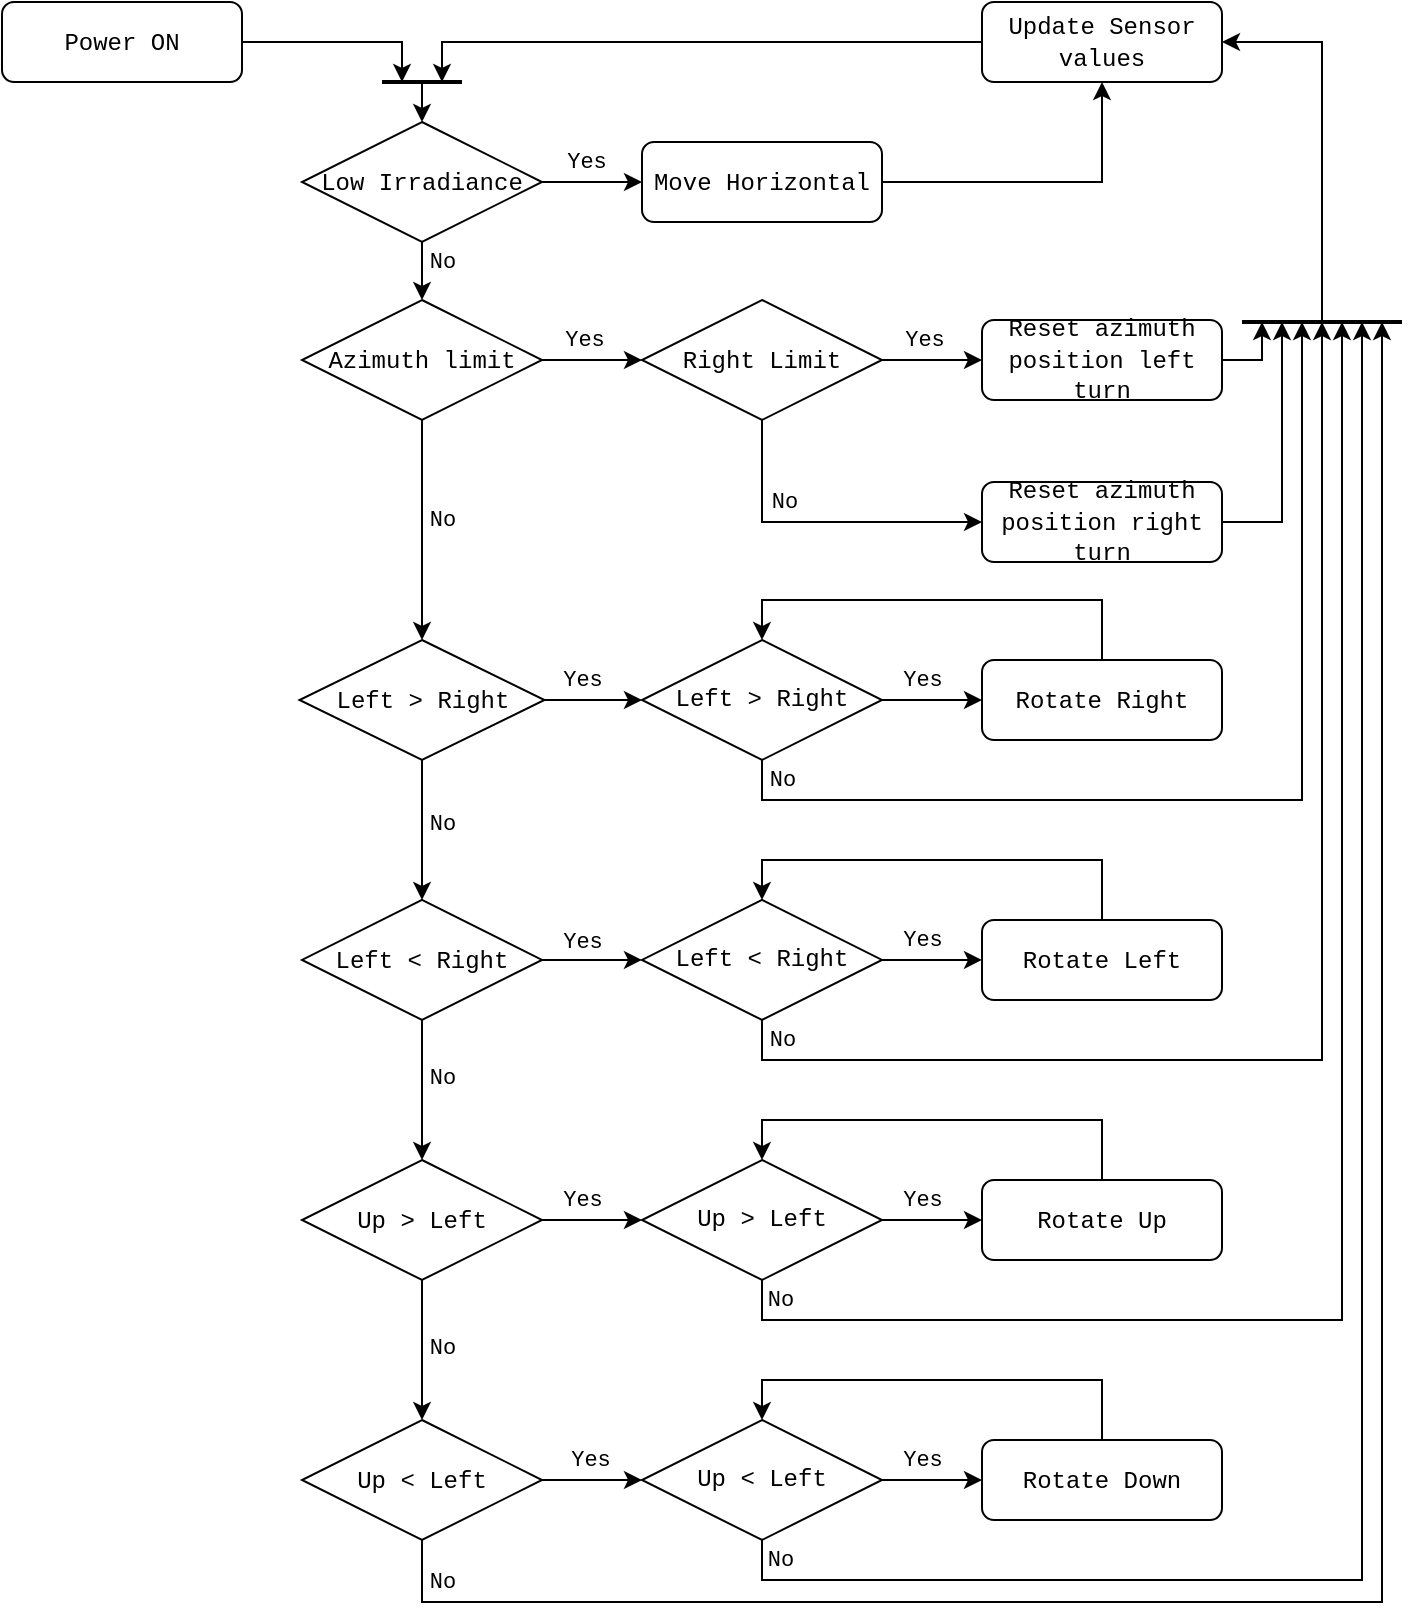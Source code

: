 <mxfile version="24.7.12">
  <diagram id="C5RBs43oDa-KdzZeNtuy" name="Page-1">
    <mxGraphModel dx="1195" dy="622" grid="1" gridSize="10" guides="1" tooltips="1" connect="1" arrows="1" fold="1" page="1" pageScale="1" pageWidth="1169" pageHeight="827" math="0" shadow="0">
      <root>
        <mxCell id="WIyWlLk6GJQsqaUBKTNV-0" />
        <mxCell id="WIyWlLk6GJQsqaUBKTNV-1" parent="WIyWlLk6GJQsqaUBKTNV-0" />
        <mxCell id="ltgAiF2F9rneKgyUhhyH-34" style="edgeStyle=orthogonalEdgeStyle;rounded=0;orthogonalLoop=1;jettySize=auto;html=1;" edge="1" parent="WIyWlLk6GJQsqaUBKTNV-1" source="WIyWlLk6GJQsqaUBKTNV-3">
          <mxGeometry relative="1" as="geometry">
            <mxPoint x="393" y="52" as="targetPoint" />
            <Array as="points">
              <mxPoint x="393" y="32" />
            </Array>
          </mxGeometry>
        </mxCell>
        <mxCell id="WIyWlLk6GJQsqaUBKTNV-3" value="&lt;font face=&quot;Courier New&quot;&gt;Power ON&lt;/font&gt;" style="rounded=1;whiteSpace=wrap;html=1;fontSize=12;glass=0;strokeWidth=1;shadow=0;" parent="WIyWlLk6GJQsqaUBKTNV-1" vertex="1">
          <mxGeometry x="193" y="12" width="120" height="40" as="geometry" />
        </mxCell>
        <mxCell id="ltgAiF2F9rneKgyUhhyH-6" style="edgeStyle=orthogonalEdgeStyle;rounded=0;orthogonalLoop=1;jettySize=auto;html=1;exitX=1;exitY=0.5;exitDx=0;exitDy=0;entryX=0;entryY=0.5;entryDx=0;entryDy=0;" edge="1" parent="WIyWlLk6GJQsqaUBKTNV-1" source="ltgAiF2F9rneKgyUhhyH-1" target="ltgAiF2F9rneKgyUhhyH-5">
          <mxGeometry relative="1" as="geometry" />
        </mxCell>
        <mxCell id="ltgAiF2F9rneKgyUhhyH-8" value="&lt;font face=&quot;Courier New&quot;&gt;Yes&lt;/font&gt;" style="edgeLabel;html=1;align=center;verticalAlign=middle;resizable=0;points=[];" vertex="1" connectable="0" parent="ltgAiF2F9rneKgyUhhyH-6">
          <mxGeometry x="0.079" y="2" relative="1" as="geometry">
            <mxPoint x="-6" y="-8" as="offset" />
          </mxGeometry>
        </mxCell>
        <mxCell id="ltgAiF2F9rneKgyUhhyH-16" style="edgeStyle=orthogonalEdgeStyle;rounded=0;orthogonalLoop=1;jettySize=auto;html=1;exitX=0.5;exitY=1;exitDx=0;exitDy=0;entryX=0.5;entryY=0;entryDx=0;entryDy=0;" edge="1" parent="WIyWlLk6GJQsqaUBKTNV-1" source="ltgAiF2F9rneKgyUhhyH-1" target="ltgAiF2F9rneKgyUhhyH-15">
          <mxGeometry relative="1" as="geometry" />
        </mxCell>
        <mxCell id="ltgAiF2F9rneKgyUhhyH-17" value="&lt;font face=&quot;Courier New&quot;&gt;No&lt;/font&gt;" style="edgeLabel;html=1;align=center;verticalAlign=middle;resizable=0;points=[];" vertex="1" connectable="0" parent="ltgAiF2F9rneKgyUhhyH-16">
          <mxGeometry x="-0.348" relative="1" as="geometry">
            <mxPoint x="10" y="14" as="offset" />
          </mxGeometry>
        </mxCell>
        <mxCell id="ltgAiF2F9rneKgyUhhyH-36" style="edgeStyle=orthogonalEdgeStyle;rounded=0;orthogonalLoop=1;jettySize=auto;html=1;exitX=1;exitY=0.5;exitDx=0;exitDy=0;" edge="1" parent="WIyWlLk6GJQsqaUBKTNV-1" source="ltgAiF2F9rneKgyUhhyH-2">
          <mxGeometry relative="1" as="geometry">
            <mxPoint x="823" y="172" as="targetPoint" />
            <mxPoint x="803" y="192" as="sourcePoint" />
            <Array as="points">
              <mxPoint x="823" y="191" />
            </Array>
          </mxGeometry>
        </mxCell>
        <mxCell id="ltgAiF2F9rneKgyUhhyH-2" value="&lt;font face=&quot;Courier New&quot;&gt;Reset azimuth position left turn&lt;br&gt;&lt;/font&gt;" style="rounded=1;whiteSpace=wrap;html=1;" vertex="1" parent="WIyWlLk6GJQsqaUBKTNV-1">
          <mxGeometry x="683" y="171" width="120" height="40" as="geometry" />
        </mxCell>
        <mxCell id="ltgAiF2F9rneKgyUhhyH-9" style="edgeStyle=orthogonalEdgeStyle;rounded=0;orthogonalLoop=1;jettySize=auto;html=1;exitX=1;exitY=0.5;exitDx=0;exitDy=0;" edge="1" parent="WIyWlLk6GJQsqaUBKTNV-1" source="ltgAiF2F9rneKgyUhhyH-5" target="ltgAiF2F9rneKgyUhhyH-2">
          <mxGeometry relative="1" as="geometry" />
        </mxCell>
        <mxCell id="ltgAiF2F9rneKgyUhhyH-11" value="&lt;font face=&quot;Courier New&quot;&gt;Yes&lt;/font&gt;" style="edgeLabel;html=1;align=center;verticalAlign=middle;resizable=0;points=[];" vertex="1" connectable="0" parent="ltgAiF2F9rneKgyUhhyH-9">
          <mxGeometry x="0.091" relative="1" as="geometry">
            <mxPoint x="-7" y="-10" as="offset" />
          </mxGeometry>
        </mxCell>
        <mxCell id="ltgAiF2F9rneKgyUhhyH-13" style="edgeStyle=orthogonalEdgeStyle;rounded=0;orthogonalLoop=1;jettySize=auto;html=1;exitX=0.5;exitY=1;exitDx=0;exitDy=0;entryX=0;entryY=0.5;entryDx=0;entryDy=0;" edge="1" parent="WIyWlLk6GJQsqaUBKTNV-1" source="ltgAiF2F9rneKgyUhhyH-5" target="ltgAiF2F9rneKgyUhhyH-12">
          <mxGeometry relative="1" as="geometry">
            <Array as="points">
              <mxPoint x="573" y="272" />
            </Array>
          </mxGeometry>
        </mxCell>
        <mxCell id="ltgAiF2F9rneKgyUhhyH-14" value="&lt;font face=&quot;Courier New&quot;&gt;No&lt;/font&gt;" style="edgeLabel;html=1;align=center;verticalAlign=middle;resizable=0;points=[];" vertex="1" connectable="0" parent="ltgAiF2F9rneKgyUhhyH-13">
          <mxGeometry x="-0.015" y="2" relative="1" as="geometry">
            <mxPoint x="-18" y="-8" as="offset" />
          </mxGeometry>
        </mxCell>
        <mxCell id="ltgAiF2F9rneKgyUhhyH-5" value="&lt;font face=&quot;Courier New&quot;&gt;Right Limit&lt;/font&gt;" style="rhombus;whiteSpace=wrap;html=1;" vertex="1" parent="WIyWlLk6GJQsqaUBKTNV-1">
          <mxGeometry x="513" y="161" width="120" height="60" as="geometry" />
        </mxCell>
        <mxCell id="ltgAiF2F9rneKgyUhhyH-38" style="edgeStyle=orthogonalEdgeStyle;rounded=0;orthogonalLoop=1;jettySize=auto;html=1;exitX=1;exitY=0.5;exitDx=0;exitDy=0;" edge="1" parent="WIyWlLk6GJQsqaUBKTNV-1" source="ltgAiF2F9rneKgyUhhyH-12">
          <mxGeometry relative="1" as="geometry">
            <mxPoint x="833" y="172" as="targetPoint" />
            <mxPoint x="803" y="262.0" as="sourcePoint" />
            <Array as="points">
              <mxPoint x="833" y="271" />
              <mxPoint x="833" y="171" />
            </Array>
          </mxGeometry>
        </mxCell>
        <mxCell id="ltgAiF2F9rneKgyUhhyH-12" value="&lt;font face=&quot;Courier New&quot;&gt;Reset azimuth position right turn&lt;br&gt;&lt;/font&gt;" style="rounded=1;whiteSpace=wrap;html=1;" vertex="1" parent="WIyWlLk6GJQsqaUBKTNV-1">
          <mxGeometry x="683" y="252" width="120" height="40" as="geometry" />
        </mxCell>
        <mxCell id="ltgAiF2F9rneKgyUhhyH-21" style="edgeStyle=orthogonalEdgeStyle;rounded=0;orthogonalLoop=1;jettySize=auto;html=1;exitX=0.5;exitY=1;exitDx=0;exitDy=0;entryX=0.5;entryY=0;entryDx=0;entryDy=0;" edge="1" parent="WIyWlLk6GJQsqaUBKTNV-1" source="ltgAiF2F9rneKgyUhhyH-15" target="ltgAiF2F9rneKgyUhhyH-20">
          <mxGeometry relative="1" as="geometry" />
        </mxCell>
        <mxCell id="ltgAiF2F9rneKgyUhhyH-22" value="&lt;font face=&quot;Courier New&quot;&gt;No&lt;/font&gt;" style="edgeLabel;html=1;align=center;verticalAlign=middle;resizable=0;points=[];" vertex="1" connectable="0" parent="ltgAiF2F9rneKgyUhhyH-21">
          <mxGeometry x="0.058" relative="1" as="geometry">
            <mxPoint x="10" y="-5" as="offset" />
          </mxGeometry>
        </mxCell>
        <mxCell id="ltgAiF2F9rneKgyUhhyH-48" style="edgeStyle=orthogonalEdgeStyle;rounded=0;orthogonalLoop=1;jettySize=auto;html=1;entryX=0;entryY=0.5;entryDx=0;entryDy=0;" edge="1" parent="WIyWlLk6GJQsqaUBKTNV-1" source="ltgAiF2F9rneKgyUhhyH-15" target="ltgAiF2F9rneKgyUhhyH-51">
          <mxGeometry relative="1" as="geometry">
            <mxPoint x="513" y="361" as="targetPoint" />
          </mxGeometry>
        </mxCell>
        <mxCell id="ltgAiF2F9rneKgyUhhyH-52" value="&lt;font face=&quot;Courier New&quot;&gt;Yes&lt;/font&gt;" style="edgeLabel;html=1;align=center;verticalAlign=middle;resizable=0;points=[];" vertex="1" connectable="0" parent="ltgAiF2F9rneKgyUhhyH-48">
          <mxGeometry x="-0.237" y="-1" relative="1" as="geometry">
            <mxPoint y="-11" as="offset" />
          </mxGeometry>
        </mxCell>
        <mxCell id="ltgAiF2F9rneKgyUhhyH-15" value="&lt;font face=&quot;Courier New&quot;&gt;Left &amp;gt; Right&lt;/font&gt;" style="rhombus;whiteSpace=wrap;html=1;" vertex="1" parent="WIyWlLk6GJQsqaUBKTNV-1">
          <mxGeometry x="341.75" y="331" width="122.5" height="60" as="geometry" />
        </mxCell>
        <mxCell id="ltgAiF2F9rneKgyUhhyH-25" style="edgeStyle=orthogonalEdgeStyle;rounded=0;orthogonalLoop=1;jettySize=auto;html=1;entryX=0.5;entryY=0;entryDx=0;entryDy=0;" edge="1" parent="WIyWlLk6GJQsqaUBKTNV-1" source="ltgAiF2F9rneKgyUhhyH-20" target="ltgAiF2F9rneKgyUhhyH-23">
          <mxGeometry relative="1" as="geometry" />
        </mxCell>
        <mxCell id="ltgAiF2F9rneKgyUhhyH-27" value="&lt;font face=&quot;Courier New&quot;&gt;No&lt;/font&gt;" style="edgeLabel;html=1;align=center;verticalAlign=middle;resizable=0;points=[];" vertex="1" connectable="0" parent="ltgAiF2F9rneKgyUhhyH-25">
          <mxGeometry x="-0.085" y="-1" relative="1" as="geometry">
            <mxPoint x="11" y="-3" as="offset" />
          </mxGeometry>
        </mxCell>
        <mxCell id="ltgAiF2F9rneKgyUhhyH-62" style="edgeStyle=orthogonalEdgeStyle;rounded=0;orthogonalLoop=1;jettySize=auto;html=1;entryX=0;entryY=0.5;entryDx=0;entryDy=0;" edge="1" parent="WIyWlLk6GJQsqaUBKTNV-1" source="ltgAiF2F9rneKgyUhhyH-20" target="ltgAiF2F9rneKgyUhhyH-61">
          <mxGeometry relative="1" as="geometry" />
        </mxCell>
        <mxCell id="ltgAiF2F9rneKgyUhhyH-63" value="&lt;font face=&quot;Courier New&quot;&gt;Yes&lt;/font&gt;" style="edgeLabel;html=1;align=center;verticalAlign=middle;resizable=0;points=[];" vertex="1" connectable="0" parent="ltgAiF2F9rneKgyUhhyH-62">
          <mxGeometry x="0.046" y="2" relative="1" as="geometry">
            <mxPoint x="-6" y="-7" as="offset" />
          </mxGeometry>
        </mxCell>
        <mxCell id="ltgAiF2F9rneKgyUhhyH-20" value="&lt;font face=&quot;Courier New&quot;&gt;Left &amp;lt; Right&lt;/font&gt;" style="rhombus;whiteSpace=wrap;html=1;" vertex="1" parent="WIyWlLk6GJQsqaUBKTNV-1">
          <mxGeometry x="343" y="460.97" width="120" height="60" as="geometry" />
        </mxCell>
        <mxCell id="ltgAiF2F9rneKgyUhhyH-26" style="edgeStyle=orthogonalEdgeStyle;rounded=0;orthogonalLoop=1;jettySize=auto;html=1;entryX=0.5;entryY=0;entryDx=0;entryDy=0;" edge="1" parent="WIyWlLk6GJQsqaUBKTNV-1" source="ltgAiF2F9rneKgyUhhyH-23" target="ltgAiF2F9rneKgyUhhyH-24">
          <mxGeometry relative="1" as="geometry" />
        </mxCell>
        <mxCell id="ltgAiF2F9rneKgyUhhyH-28" value="&lt;font face=&quot;Courier New&quot;&gt;No&lt;/font&gt;" style="edgeLabel;html=1;align=center;verticalAlign=middle;resizable=0;points=[];" vertex="1" connectable="0" parent="ltgAiF2F9rneKgyUhhyH-26">
          <mxGeometry x="-0.038" relative="1" as="geometry">
            <mxPoint x="10" as="offset" />
          </mxGeometry>
        </mxCell>
        <mxCell id="ltgAiF2F9rneKgyUhhyH-71" style="edgeStyle=orthogonalEdgeStyle;rounded=0;orthogonalLoop=1;jettySize=auto;html=1;exitX=1;exitY=0.5;exitDx=0;exitDy=0;entryX=0;entryY=0.5;entryDx=0;entryDy=0;" edge="1" parent="WIyWlLk6GJQsqaUBKTNV-1" source="ltgAiF2F9rneKgyUhhyH-23" target="ltgAiF2F9rneKgyUhhyH-70">
          <mxGeometry relative="1" as="geometry" />
        </mxCell>
        <mxCell id="ltgAiF2F9rneKgyUhhyH-72" value="&lt;font face=&quot;Courier New&quot;&gt;Yes&lt;/font&gt;" style="edgeLabel;html=1;align=center;verticalAlign=middle;resizable=0;points=[];" vertex="1" connectable="0" parent="ltgAiF2F9rneKgyUhhyH-71">
          <mxGeometry x="0.289" y="1" relative="1" as="geometry">
            <mxPoint x="-12" y="-9" as="offset" />
          </mxGeometry>
        </mxCell>
        <mxCell id="ltgAiF2F9rneKgyUhhyH-23" value="&lt;font face=&quot;Courier New&quot;&gt;Up &amp;gt; Left&lt;/font&gt;" style="rhombus;whiteSpace=wrap;html=1;" vertex="1" parent="WIyWlLk6GJQsqaUBKTNV-1">
          <mxGeometry x="343" y="591" width="120" height="60" as="geometry" />
        </mxCell>
        <mxCell id="ltgAiF2F9rneKgyUhhyH-30" style="edgeStyle=orthogonalEdgeStyle;rounded=0;orthogonalLoop=1;jettySize=auto;html=1;" edge="1" parent="WIyWlLk6GJQsqaUBKTNV-1" source="ltgAiF2F9rneKgyUhhyH-24">
          <mxGeometry relative="1" as="geometry">
            <mxPoint x="883" y="172" as="targetPoint" />
            <Array as="points">
              <mxPoint x="403" y="812" />
              <mxPoint x="883" y="812" />
            </Array>
          </mxGeometry>
        </mxCell>
        <mxCell id="ltgAiF2F9rneKgyUhhyH-31" value="&lt;font face=&quot;Courier New&quot;&gt;No&lt;/font&gt;" style="edgeLabel;html=1;align=center;verticalAlign=middle;resizable=0;points=[];" vertex="1" connectable="0" parent="ltgAiF2F9rneKgyUhhyH-30">
          <mxGeometry x="-0.154" y="-1" relative="1" as="geometry">
            <mxPoint x="-446" y="-11" as="offset" />
          </mxGeometry>
        </mxCell>
        <mxCell id="ltgAiF2F9rneKgyUhhyH-78" style="edgeStyle=orthogonalEdgeStyle;rounded=0;orthogonalLoop=1;jettySize=auto;html=1;exitX=1;exitY=0.5;exitDx=0;exitDy=0;entryX=0;entryY=0.5;entryDx=0;entryDy=0;" edge="1" parent="WIyWlLk6GJQsqaUBKTNV-1" source="ltgAiF2F9rneKgyUhhyH-24" target="ltgAiF2F9rneKgyUhhyH-77">
          <mxGeometry relative="1" as="geometry" />
        </mxCell>
        <mxCell id="ltgAiF2F9rneKgyUhhyH-79" value="&lt;font face=&quot;Courier New&quot;&gt;Yes&lt;/font&gt;" style="edgeLabel;html=1;align=center;verticalAlign=middle;resizable=0;points=[];" vertex="1" connectable="0" parent="ltgAiF2F9rneKgyUhhyH-78">
          <mxGeometry x="-0.063" y="2" relative="1" as="geometry">
            <mxPoint y="-8" as="offset" />
          </mxGeometry>
        </mxCell>
        <mxCell id="ltgAiF2F9rneKgyUhhyH-24" value="&lt;font face=&quot;Courier New&quot;&gt;Up &amp;lt; Left&lt;/font&gt;" style="rhombus;whiteSpace=wrap;html=1;" vertex="1" parent="WIyWlLk6GJQsqaUBKTNV-1">
          <mxGeometry x="343" y="721" width="120" height="60" as="geometry" />
        </mxCell>
        <mxCell id="ltgAiF2F9rneKgyUhhyH-1" value="&lt;font face=&quot;Courier New&quot;&gt;Azimuth limit&lt;/font&gt;" style="rhombus;whiteSpace=wrap;html=1;" vertex="1" parent="WIyWlLk6GJQsqaUBKTNV-1">
          <mxGeometry x="343" y="161" width="120" height="60" as="geometry" />
        </mxCell>
        <mxCell id="ltgAiF2F9rneKgyUhhyH-35" value="" style="endArrow=none;html=1;rounded=0;strokeWidth=2;" edge="1" parent="WIyWlLk6GJQsqaUBKTNV-1">
          <mxGeometry width="50" height="50" relative="1" as="geometry">
            <mxPoint x="383" y="52" as="sourcePoint" />
            <mxPoint x="423" y="52" as="targetPoint" />
            <Array as="points">
              <mxPoint x="405.5" y="52" />
            </Array>
          </mxGeometry>
        </mxCell>
        <mxCell id="ltgAiF2F9rneKgyUhhyH-39" value="" style="endArrow=none;html=1;rounded=0;strokeWidth=2;" edge="1" parent="WIyWlLk6GJQsqaUBKTNV-1">
          <mxGeometry width="50" height="50" relative="1" as="geometry">
            <mxPoint x="813" y="172" as="sourcePoint" />
            <mxPoint x="893" y="172" as="targetPoint" />
            <Array as="points">
              <mxPoint x="835.5" y="172" />
            </Array>
          </mxGeometry>
        </mxCell>
        <mxCell id="ltgAiF2F9rneKgyUhhyH-49" style="edgeStyle=orthogonalEdgeStyle;rounded=0;orthogonalLoop=1;jettySize=auto;html=1;entryX=0.5;entryY=0;entryDx=0;entryDy=0;" edge="1" parent="WIyWlLk6GJQsqaUBKTNV-1" source="ltgAiF2F9rneKgyUhhyH-44" target="ltgAiF2F9rneKgyUhhyH-51">
          <mxGeometry relative="1" as="geometry">
            <mxPoint x="573" y="331" as="targetPoint" />
            <Array as="points">
              <mxPoint x="743" y="311" />
              <mxPoint x="573" y="311" />
            </Array>
          </mxGeometry>
        </mxCell>
        <mxCell id="ltgAiF2F9rneKgyUhhyH-44" value="&lt;font face=&quot;Courier New&quot;&gt;Rotate Right&lt;/font&gt;" style="rounded=1;whiteSpace=wrap;html=1;" vertex="1" parent="WIyWlLk6GJQsqaUBKTNV-1">
          <mxGeometry x="683" y="341" width="120" height="40" as="geometry" />
        </mxCell>
        <mxCell id="ltgAiF2F9rneKgyUhhyH-50" style="edgeStyle=orthogonalEdgeStyle;rounded=0;orthogonalLoop=1;jettySize=auto;html=1;exitX=1;exitY=0.5;exitDx=0;exitDy=0;entryX=0;entryY=0.5;entryDx=0;entryDy=0;" edge="1" parent="WIyWlLk6GJQsqaUBKTNV-1" source="ltgAiF2F9rneKgyUhhyH-51" target="ltgAiF2F9rneKgyUhhyH-44">
          <mxGeometry relative="1" as="geometry">
            <mxPoint x="633" y="361" as="sourcePoint" />
          </mxGeometry>
        </mxCell>
        <mxCell id="ltgAiF2F9rneKgyUhhyH-53" value="&lt;font face=&quot;Courier New&quot;&gt;Yes&lt;/font&gt;" style="edgeLabel;html=1;align=center;verticalAlign=middle;resizable=0;points=[];" vertex="1" connectable="0" parent="ltgAiF2F9rneKgyUhhyH-50">
          <mxGeometry x="-0.225" relative="1" as="geometry">
            <mxPoint y="-10" as="offset" />
          </mxGeometry>
        </mxCell>
        <mxCell id="ltgAiF2F9rneKgyUhhyH-54" style="edgeStyle=orthogonalEdgeStyle;rounded=0;orthogonalLoop=1;jettySize=auto;html=1;" edge="1" parent="WIyWlLk6GJQsqaUBKTNV-1" source="ltgAiF2F9rneKgyUhhyH-51">
          <mxGeometry relative="1" as="geometry">
            <mxPoint x="843" y="172" as="targetPoint" />
            <Array as="points">
              <mxPoint x="573" y="411" />
              <mxPoint x="843" y="411" />
            </Array>
          </mxGeometry>
        </mxCell>
        <mxCell id="ltgAiF2F9rneKgyUhhyH-55" value="&lt;font face=&quot;Courier New&quot;&gt;No&lt;/font&gt;" style="edgeLabel;html=1;align=center;verticalAlign=middle;resizable=0;points=[];" vertex="1" connectable="0" parent="ltgAiF2F9rneKgyUhhyH-54">
          <mxGeometry x="-0.506" y="-2" relative="1" as="geometry">
            <mxPoint x="-101" y="-12" as="offset" />
          </mxGeometry>
        </mxCell>
        <mxCell id="ltgAiF2F9rneKgyUhhyH-51" value="Left &amp;gt; Right" style="rhombus;whiteSpace=wrap;html=1;fontFamily=Courier New;" vertex="1" parent="WIyWlLk6GJQsqaUBKTNV-1">
          <mxGeometry x="513" y="331" width="120" height="60" as="geometry" />
        </mxCell>
        <mxCell id="ltgAiF2F9rneKgyUhhyH-56" style="edgeStyle=orthogonalEdgeStyle;rounded=0;orthogonalLoop=1;jettySize=auto;html=1;entryX=0.5;entryY=0;entryDx=0;entryDy=0;" edge="1" parent="WIyWlLk6GJQsqaUBKTNV-1" source="ltgAiF2F9rneKgyUhhyH-57" target="ltgAiF2F9rneKgyUhhyH-61">
          <mxGeometry relative="1" as="geometry">
            <mxPoint x="573" y="460.97" as="targetPoint" />
            <Array as="points">
              <mxPoint x="743" y="440.97" />
              <mxPoint x="573" y="440.97" />
            </Array>
          </mxGeometry>
        </mxCell>
        <mxCell id="ltgAiF2F9rneKgyUhhyH-57" value="&lt;font face=&quot;Courier New&quot;&gt;Rotate Left&lt;/font&gt;" style="rounded=1;whiteSpace=wrap;html=1;" vertex="1" parent="WIyWlLk6GJQsqaUBKTNV-1">
          <mxGeometry x="683" y="470.97" width="120" height="40" as="geometry" />
        </mxCell>
        <mxCell id="ltgAiF2F9rneKgyUhhyH-58" style="edgeStyle=orthogonalEdgeStyle;rounded=0;orthogonalLoop=1;jettySize=auto;html=1;exitX=1;exitY=0.5;exitDx=0;exitDy=0;entryX=0;entryY=0.5;entryDx=0;entryDy=0;" edge="1" parent="WIyWlLk6GJQsqaUBKTNV-1" source="ltgAiF2F9rneKgyUhhyH-61" target="ltgAiF2F9rneKgyUhhyH-57">
          <mxGeometry relative="1" as="geometry">
            <mxPoint x="633" y="490.97" as="sourcePoint" />
          </mxGeometry>
        </mxCell>
        <mxCell id="ltgAiF2F9rneKgyUhhyH-59" value="&lt;font face=&quot;Courier New&quot;&gt;Yes&lt;/font&gt;" style="edgeLabel;html=1;align=center;verticalAlign=middle;resizable=0;points=[];" vertex="1" connectable="0" parent="ltgAiF2F9rneKgyUhhyH-58">
          <mxGeometry x="-0.225" relative="1" as="geometry">
            <mxPoint y="-10" as="offset" />
          </mxGeometry>
        </mxCell>
        <mxCell id="ltgAiF2F9rneKgyUhhyH-64" style="edgeStyle=orthogonalEdgeStyle;rounded=0;orthogonalLoop=1;jettySize=auto;html=1;" edge="1" parent="WIyWlLk6GJQsqaUBKTNV-1" source="ltgAiF2F9rneKgyUhhyH-61">
          <mxGeometry relative="1" as="geometry">
            <mxPoint x="853" y="172" as="targetPoint" />
            <Array as="points">
              <mxPoint x="573" y="541" />
              <mxPoint x="853" y="541" />
            </Array>
          </mxGeometry>
        </mxCell>
        <mxCell id="ltgAiF2F9rneKgyUhhyH-65" value="&lt;font face=&quot;Courier New&quot;&gt;No&lt;/font&gt;" style="edgeLabel;html=1;align=center;verticalAlign=middle;resizable=0;points=[];" vertex="1" connectable="0" parent="ltgAiF2F9rneKgyUhhyH-64">
          <mxGeometry x="-0.693" y="-2" relative="1" as="geometry">
            <mxPoint x="-73" y="-12" as="offset" />
          </mxGeometry>
        </mxCell>
        <mxCell id="ltgAiF2F9rneKgyUhhyH-61" value="Left &amp;lt; Right" style="rhombus;whiteSpace=wrap;html=1;fontFamily=Courier New;" vertex="1" parent="WIyWlLk6GJQsqaUBKTNV-1">
          <mxGeometry x="513" y="460.97" width="120" height="60" as="geometry" />
        </mxCell>
        <mxCell id="ltgAiF2F9rneKgyUhhyH-66" style="edgeStyle=orthogonalEdgeStyle;rounded=0;orthogonalLoop=1;jettySize=auto;html=1;entryX=0.5;entryY=0;entryDx=0;entryDy=0;" edge="1" parent="WIyWlLk6GJQsqaUBKTNV-1" source="ltgAiF2F9rneKgyUhhyH-67" target="ltgAiF2F9rneKgyUhhyH-70">
          <mxGeometry relative="1" as="geometry">
            <mxPoint x="573" y="591" as="targetPoint" />
            <Array as="points">
              <mxPoint x="743" y="571" />
              <mxPoint x="573" y="571" />
            </Array>
          </mxGeometry>
        </mxCell>
        <mxCell id="ltgAiF2F9rneKgyUhhyH-67" value="&lt;font face=&quot;Courier New&quot;&gt;Rotate Up&lt;/font&gt;" style="rounded=1;whiteSpace=wrap;html=1;" vertex="1" parent="WIyWlLk6GJQsqaUBKTNV-1">
          <mxGeometry x="683" y="601" width="120" height="40" as="geometry" />
        </mxCell>
        <mxCell id="ltgAiF2F9rneKgyUhhyH-68" style="edgeStyle=orthogonalEdgeStyle;rounded=0;orthogonalLoop=1;jettySize=auto;html=1;exitX=1;exitY=0.5;exitDx=0;exitDy=0;entryX=0;entryY=0.5;entryDx=0;entryDy=0;" edge="1" parent="WIyWlLk6GJQsqaUBKTNV-1" source="ltgAiF2F9rneKgyUhhyH-70" target="ltgAiF2F9rneKgyUhhyH-67">
          <mxGeometry relative="1" as="geometry">
            <mxPoint x="633" y="621" as="sourcePoint" />
          </mxGeometry>
        </mxCell>
        <mxCell id="ltgAiF2F9rneKgyUhhyH-69" value="&lt;font face=&quot;Courier New&quot;&gt;Yes&lt;/font&gt;" style="edgeLabel;html=1;align=center;verticalAlign=middle;resizable=0;points=[];" vertex="1" connectable="0" parent="ltgAiF2F9rneKgyUhhyH-68">
          <mxGeometry x="-0.225" relative="1" as="geometry">
            <mxPoint y="-10" as="offset" />
          </mxGeometry>
        </mxCell>
        <mxCell id="ltgAiF2F9rneKgyUhhyH-80" style="edgeStyle=orthogonalEdgeStyle;rounded=0;orthogonalLoop=1;jettySize=auto;html=1;exitX=0.5;exitY=1;exitDx=0;exitDy=0;" edge="1" parent="WIyWlLk6GJQsqaUBKTNV-1" source="ltgAiF2F9rneKgyUhhyH-70">
          <mxGeometry relative="1" as="geometry">
            <mxPoint x="863" y="172" as="targetPoint" />
            <Array as="points">
              <mxPoint x="573" y="671" />
              <mxPoint x="863" y="671" />
            </Array>
          </mxGeometry>
        </mxCell>
        <mxCell id="ltgAiF2F9rneKgyUhhyH-82" value="&lt;font face=&quot;Courier New&quot;&gt;No&lt;/font&gt;" style="edgeLabel;html=1;align=center;verticalAlign=middle;resizable=0;points=[];" vertex="1" connectable="0" parent="ltgAiF2F9rneKgyUhhyH-80">
          <mxGeometry x="-0.91" relative="1" as="geometry">
            <mxPoint x="-8" y="-10" as="offset" />
          </mxGeometry>
        </mxCell>
        <mxCell id="ltgAiF2F9rneKgyUhhyH-70" value="Up &amp;gt; Left" style="rhombus;whiteSpace=wrap;html=1;fontFamily=Courier New;" vertex="1" parent="WIyWlLk6GJQsqaUBKTNV-1">
          <mxGeometry x="513" y="591" width="120" height="60" as="geometry" />
        </mxCell>
        <mxCell id="ltgAiF2F9rneKgyUhhyH-73" style="edgeStyle=orthogonalEdgeStyle;rounded=0;orthogonalLoop=1;jettySize=auto;html=1;entryX=0.5;entryY=0;entryDx=0;entryDy=0;" edge="1" parent="WIyWlLk6GJQsqaUBKTNV-1" source="ltgAiF2F9rneKgyUhhyH-74" target="ltgAiF2F9rneKgyUhhyH-77">
          <mxGeometry relative="1" as="geometry">
            <mxPoint x="573" y="721" as="targetPoint" />
            <Array as="points">
              <mxPoint x="743" y="701" />
              <mxPoint x="573" y="701" />
            </Array>
          </mxGeometry>
        </mxCell>
        <mxCell id="ltgAiF2F9rneKgyUhhyH-74" value="&lt;font face=&quot;Courier New&quot;&gt;Rotate Down&lt;br&gt;&lt;/font&gt;" style="rounded=1;whiteSpace=wrap;html=1;" vertex="1" parent="WIyWlLk6GJQsqaUBKTNV-1">
          <mxGeometry x="683" y="731" width="120" height="40" as="geometry" />
        </mxCell>
        <mxCell id="ltgAiF2F9rneKgyUhhyH-75" style="edgeStyle=orthogonalEdgeStyle;rounded=0;orthogonalLoop=1;jettySize=auto;html=1;exitX=1;exitY=0.5;exitDx=0;exitDy=0;entryX=0;entryY=0.5;entryDx=0;entryDy=0;" edge="1" parent="WIyWlLk6GJQsqaUBKTNV-1" source="ltgAiF2F9rneKgyUhhyH-77" target="ltgAiF2F9rneKgyUhhyH-74">
          <mxGeometry relative="1" as="geometry">
            <mxPoint x="633" y="751" as="sourcePoint" />
          </mxGeometry>
        </mxCell>
        <mxCell id="ltgAiF2F9rneKgyUhhyH-76" value="&lt;font face=&quot;Courier New&quot;&gt;Yes&lt;/font&gt;" style="edgeLabel;html=1;align=center;verticalAlign=middle;resizable=0;points=[];" vertex="1" connectable="0" parent="ltgAiF2F9rneKgyUhhyH-75">
          <mxGeometry x="-0.225" relative="1" as="geometry">
            <mxPoint y="-10" as="offset" />
          </mxGeometry>
        </mxCell>
        <mxCell id="ltgAiF2F9rneKgyUhhyH-81" style="edgeStyle=orthogonalEdgeStyle;rounded=0;orthogonalLoop=1;jettySize=auto;html=1;exitX=0.5;exitY=1;exitDx=0;exitDy=0;" edge="1" parent="WIyWlLk6GJQsqaUBKTNV-1" source="ltgAiF2F9rneKgyUhhyH-77">
          <mxGeometry relative="1" as="geometry">
            <mxPoint x="873" y="172" as="targetPoint" />
            <Array as="points">
              <mxPoint x="573" y="801" />
              <mxPoint x="873" y="801" />
            </Array>
          </mxGeometry>
        </mxCell>
        <mxCell id="ltgAiF2F9rneKgyUhhyH-83" value="&lt;font face=&quot;Courier New&quot;&gt;No&lt;/font&gt;" style="edgeLabel;html=1;align=center;verticalAlign=middle;resizable=0;points=[];" vertex="1" connectable="0" parent="ltgAiF2F9rneKgyUhhyH-81">
          <mxGeometry x="-0.932" y="-1" relative="1" as="geometry">
            <mxPoint x="-4" y="-11" as="offset" />
          </mxGeometry>
        </mxCell>
        <mxCell id="ltgAiF2F9rneKgyUhhyH-77" value="Up &amp;lt; Left" style="rhombus;whiteSpace=wrap;html=1;fontFamily=Courier New;" vertex="1" parent="WIyWlLk6GJQsqaUBKTNV-1">
          <mxGeometry x="513" y="721" width="120" height="60" as="geometry" />
        </mxCell>
        <mxCell id="ltgAiF2F9rneKgyUhhyH-86" style="edgeStyle=orthogonalEdgeStyle;rounded=0;orthogonalLoop=1;jettySize=auto;html=1;" edge="1" parent="WIyWlLk6GJQsqaUBKTNV-1" source="ltgAiF2F9rneKgyUhhyH-85">
          <mxGeometry relative="1" as="geometry">
            <mxPoint x="413" y="52" as="targetPoint" />
            <Array as="points">
              <mxPoint x="413" y="32" />
            </Array>
          </mxGeometry>
        </mxCell>
        <mxCell id="ltgAiF2F9rneKgyUhhyH-87" style="edgeStyle=orthogonalEdgeStyle;rounded=0;orthogonalLoop=1;jettySize=auto;html=1;startArrow=classic;startFill=1;endArrow=none;endFill=0;" edge="1" parent="WIyWlLk6GJQsqaUBKTNV-1" source="ltgAiF2F9rneKgyUhhyH-85">
          <mxGeometry relative="1" as="geometry">
            <mxPoint x="853" y="172" as="targetPoint" />
            <Array as="points">
              <mxPoint x="853" y="32" />
            </Array>
          </mxGeometry>
        </mxCell>
        <mxCell id="ltgAiF2F9rneKgyUhhyH-85" value="&lt;font face=&quot;Courier New&quot;&gt;Update Sensor values&lt;/font&gt;" style="rounded=1;whiteSpace=wrap;html=1;" vertex="1" parent="WIyWlLk6GJQsqaUBKTNV-1">
          <mxGeometry x="683" y="12" width="120" height="40" as="geometry" />
        </mxCell>
        <mxCell id="ltgAiF2F9rneKgyUhhyH-89" style="edgeStyle=orthogonalEdgeStyle;rounded=0;orthogonalLoop=1;jettySize=auto;html=1;entryX=0.5;entryY=0;entryDx=0;entryDy=0;" edge="1" parent="WIyWlLk6GJQsqaUBKTNV-1" source="ltgAiF2F9rneKgyUhhyH-88" target="ltgAiF2F9rneKgyUhhyH-1">
          <mxGeometry relative="1" as="geometry" />
        </mxCell>
        <mxCell id="ltgAiF2F9rneKgyUhhyH-91" value="&lt;font face=&quot;Courier New&quot;&gt;No&lt;/font&gt;" style="edgeLabel;html=1;align=center;verticalAlign=middle;resizable=0;points=[];" vertex="1" connectable="0" parent="ltgAiF2F9rneKgyUhhyH-89">
          <mxGeometry x="0.227" y="-1" relative="1" as="geometry">
            <mxPoint x="11" as="offset" />
          </mxGeometry>
        </mxCell>
        <mxCell id="ltgAiF2F9rneKgyUhhyH-90" style="edgeStyle=orthogonalEdgeStyle;rounded=0;orthogonalLoop=1;jettySize=auto;html=1;exitX=0.5;exitY=0;exitDx=0;exitDy=0;startArrow=classic;startFill=1;endArrow=none;endFill=0;" edge="1" parent="WIyWlLk6GJQsqaUBKTNV-1" source="ltgAiF2F9rneKgyUhhyH-88">
          <mxGeometry relative="1" as="geometry">
            <mxPoint x="403" y="52" as="targetPoint" />
          </mxGeometry>
        </mxCell>
        <mxCell id="ltgAiF2F9rneKgyUhhyH-93" style="edgeStyle=orthogonalEdgeStyle;rounded=0;orthogonalLoop=1;jettySize=auto;html=1;exitX=1;exitY=0.5;exitDx=0;exitDy=0;entryX=0;entryY=0.5;entryDx=0;entryDy=0;" edge="1" parent="WIyWlLk6GJQsqaUBKTNV-1" source="ltgAiF2F9rneKgyUhhyH-88" target="ltgAiF2F9rneKgyUhhyH-92">
          <mxGeometry relative="1" as="geometry" />
        </mxCell>
        <mxCell id="ltgAiF2F9rneKgyUhhyH-94" value="&lt;font face=&quot;Courier New&quot;&gt;Yes&lt;/font&gt;" style="edgeLabel;html=1;align=center;verticalAlign=middle;resizable=0;points=[];" vertex="1" connectable="0" parent="ltgAiF2F9rneKgyUhhyH-93">
          <mxGeometry x="-0.114" relative="1" as="geometry">
            <mxPoint y="-10" as="offset" />
          </mxGeometry>
        </mxCell>
        <mxCell id="ltgAiF2F9rneKgyUhhyH-88" value="&lt;font face=&quot;Courier New&quot;&gt;Low Irradiance&lt;/font&gt;" style="rhombus;whiteSpace=wrap;html=1;" vertex="1" parent="WIyWlLk6GJQsqaUBKTNV-1">
          <mxGeometry x="343" y="72" width="120" height="60" as="geometry" />
        </mxCell>
        <mxCell id="ltgAiF2F9rneKgyUhhyH-95" style="edgeStyle=orthogonalEdgeStyle;rounded=0;orthogonalLoop=1;jettySize=auto;html=1;exitX=1;exitY=0.5;exitDx=0;exitDy=0;entryX=0.5;entryY=1;entryDx=0;entryDy=0;" edge="1" parent="WIyWlLk6GJQsqaUBKTNV-1" source="ltgAiF2F9rneKgyUhhyH-92" target="ltgAiF2F9rneKgyUhhyH-85">
          <mxGeometry relative="1" as="geometry" />
        </mxCell>
        <mxCell id="ltgAiF2F9rneKgyUhhyH-92" value="&lt;font face=&quot;Courier New&quot;&gt;Move Horizontal&lt;/font&gt;" style="rounded=1;whiteSpace=wrap;html=1;" vertex="1" parent="WIyWlLk6GJQsqaUBKTNV-1">
          <mxGeometry x="513" y="82" width="120" height="40" as="geometry" />
        </mxCell>
      </root>
    </mxGraphModel>
  </diagram>
</mxfile>
